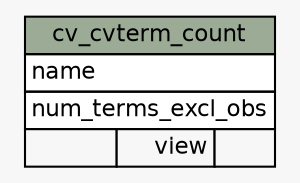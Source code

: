 // dot 2.38.0 on Mac OS X 10.9.3
// SchemaSpy rev 590
digraph "cv_cvterm_count" {
  graph [
    rankdir="RL"
    bgcolor="#f7f7f7"
    nodesep="0.18"
    ranksep="0.46"
    fontname="Helvetica"
    fontsize="11"
  ];
  node [
    fontname="Helvetica"
    fontsize="11"
    shape="plaintext"
  ];
  edge [
    arrowsize="0.8"
  ];
  "cv_cvterm_count" [
    label=<
    <TABLE BORDER="0" CELLBORDER="1" CELLSPACING="0" BGCOLOR="#ffffff">
      <TR><TD COLSPAN="3" BGCOLOR="#9bab96" ALIGN="CENTER">cv_cvterm_count</TD></TR>
      <TR><TD PORT="name" COLSPAN="3" ALIGN="LEFT">name</TD></TR>
      <TR><TD PORT="num_terms_excl_obs" COLSPAN="3" ALIGN="LEFT">num_terms_excl_obs</TD></TR>
      <TR><TD ALIGN="LEFT" BGCOLOR="#f7f7f7">  </TD><TD ALIGN="RIGHT" BGCOLOR="#f7f7f7">view</TD><TD ALIGN="RIGHT" BGCOLOR="#f7f7f7">  </TD></TR>
    </TABLE>>
    URL="tables/cv_cvterm_count.html"
    tooltip="cv_cvterm_count"
  ];
}
